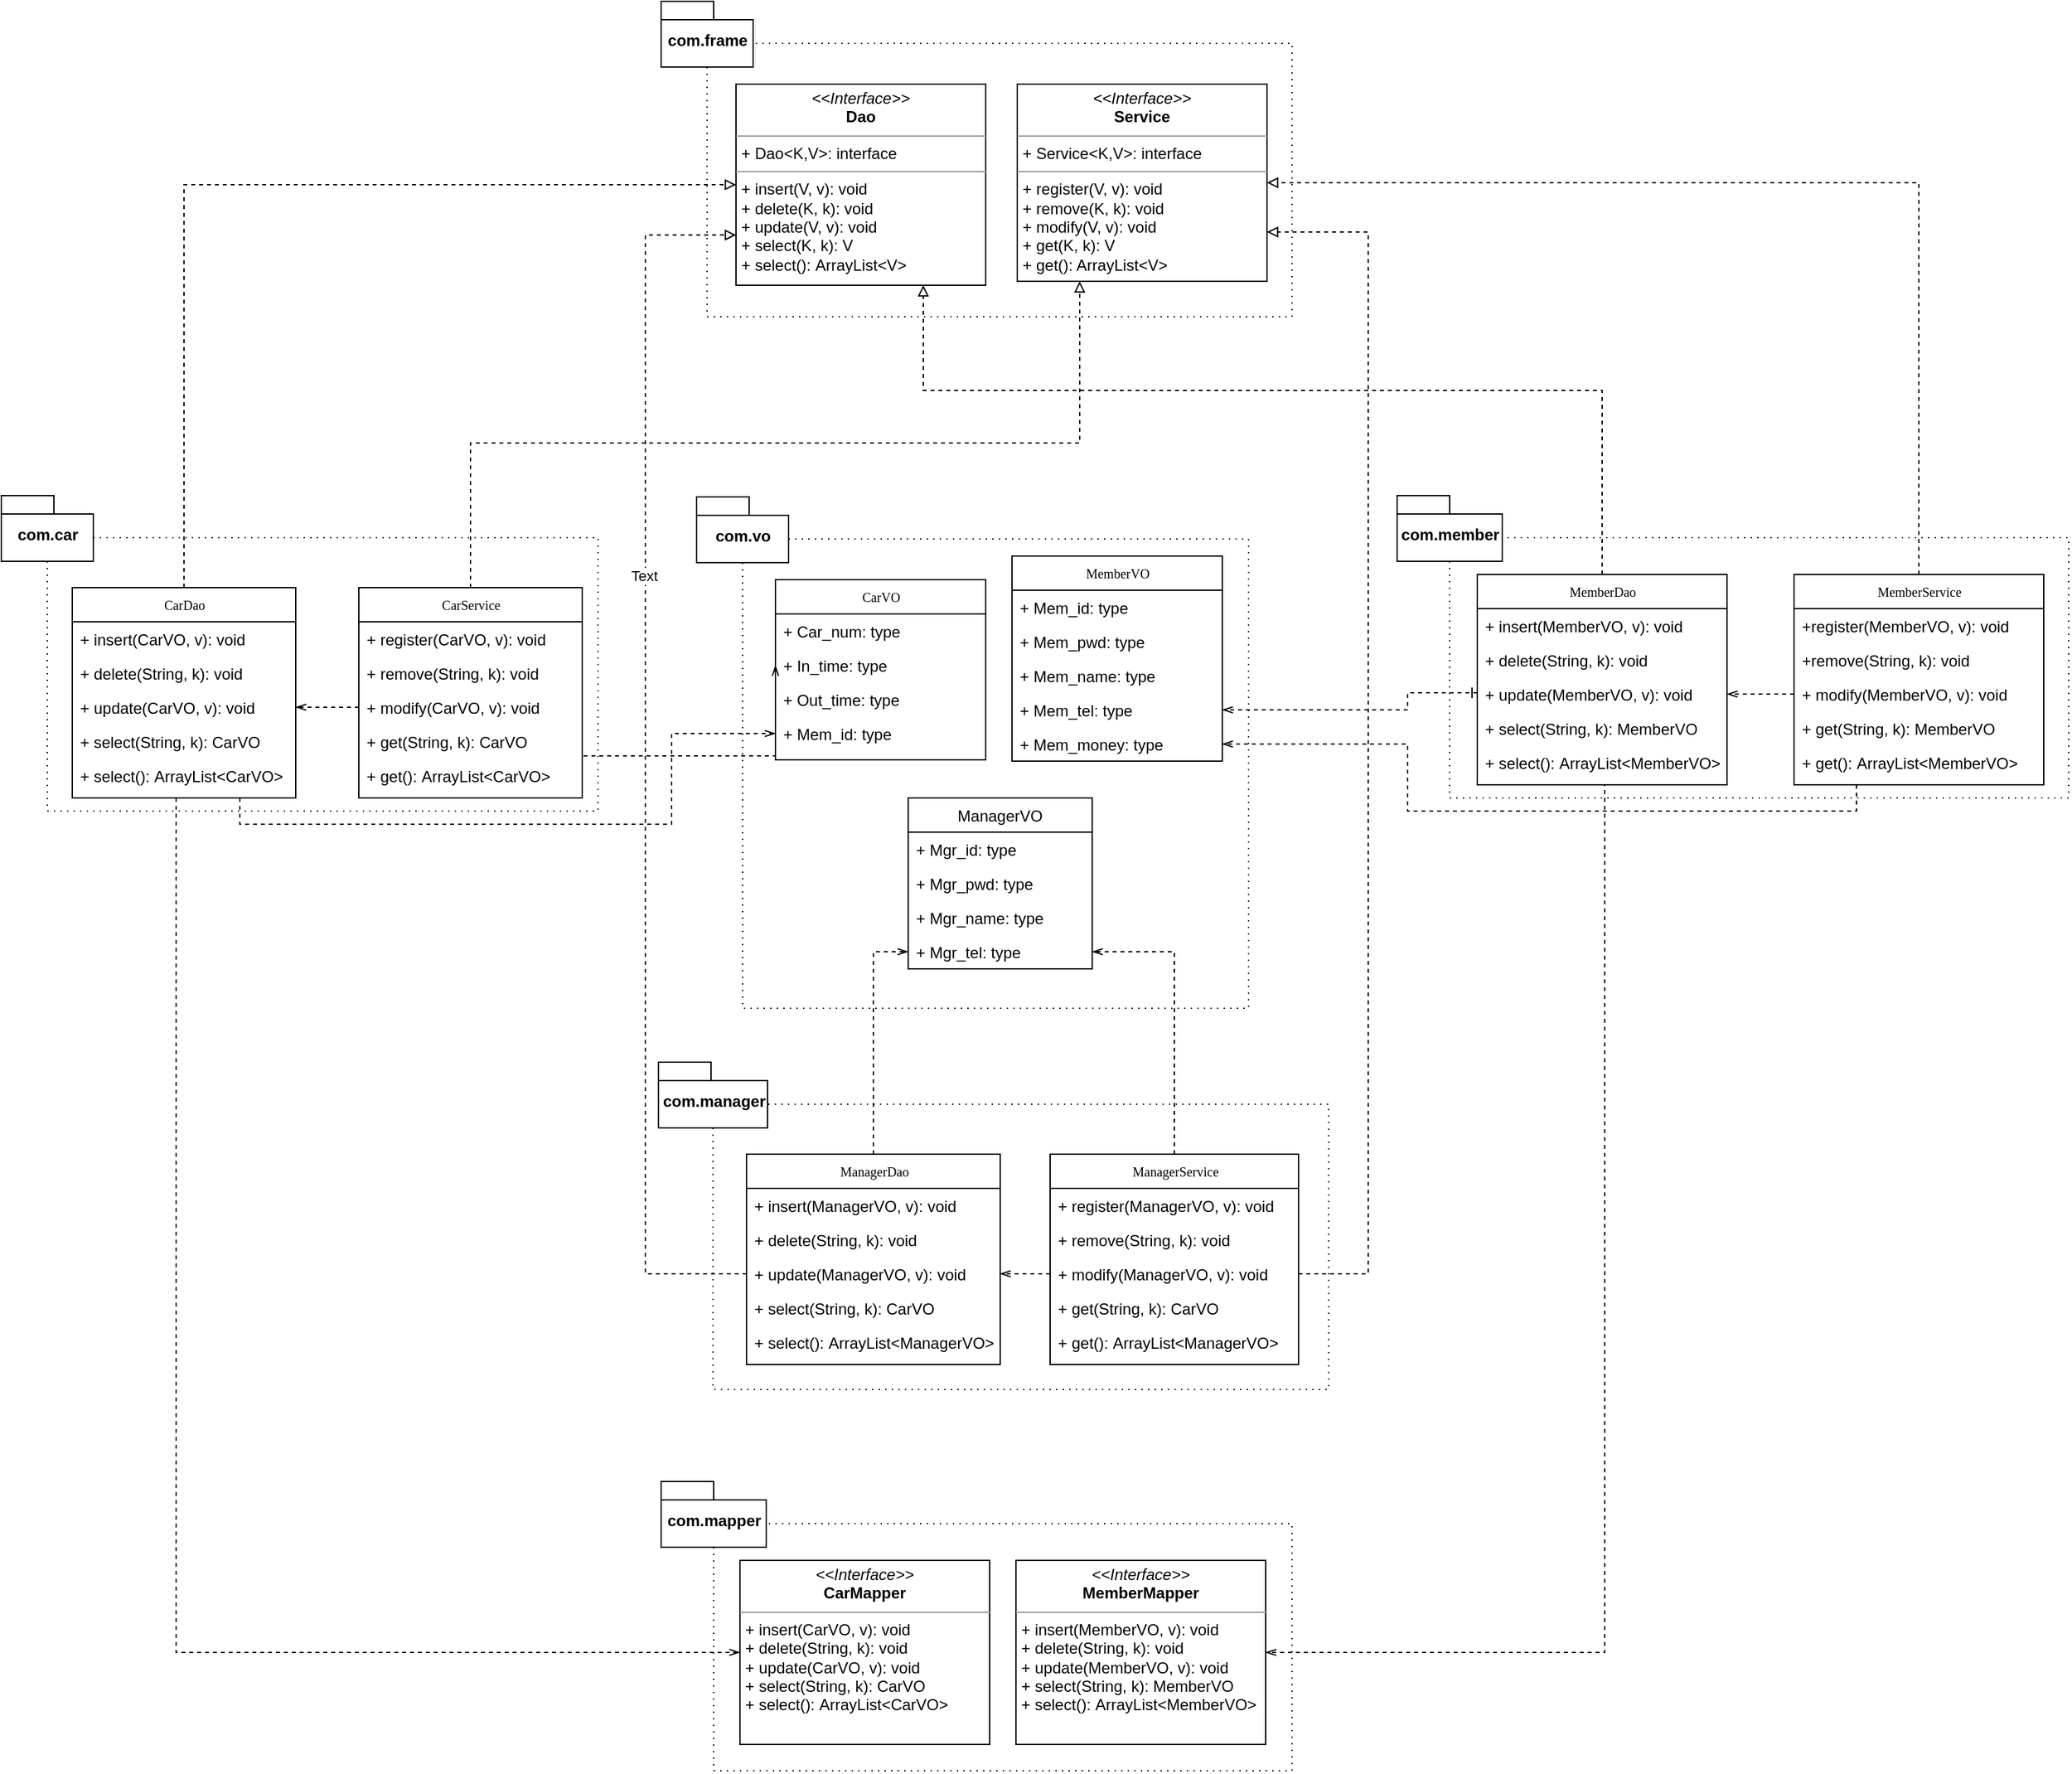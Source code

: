 <mxfile version="15.7.3" type="github" pages="3">
  <diagram name="UML" id="c4acf3e9-155e-7222-9cf6-157b1a14988f">
    <mxGraphModel dx="2340" dy="1354" grid="1" gridSize="10" guides="1" tooltips="1" connect="1" arrows="1" fold="1" page="1" pageScale="1" pageWidth="850" pageHeight="1100" background="none" math="0" shadow="0">
      <root>
        <mxCell id="0" />
        <mxCell id="1" parent="0" />
        <mxCell id="c88SSMdFqxS7zkuwPy9e-8" style="rounded=0;orthogonalLoop=1;jettySize=auto;html=1;exitX=0.5;exitY=0;exitDx=0;exitDy=0;dashed=1;startArrow=none;startFill=0;endArrow=block;endFill=0;edgeStyle=orthogonalEdgeStyle;entryX=0;entryY=0.5;entryDx=0;entryDy=0;" parent="1" source="17acba5748e5396b-20" target="5d2195bd80daf111-18" edge="1">
          <mxGeometry relative="1" as="geometry">
            <mxPoint x="313" y="300" as="targetPoint" />
          </mxGeometry>
        </mxCell>
        <mxCell id="cg3J0_zzSuhIZT6PAa9S-1" style="edgeStyle=orthogonalEdgeStyle;rounded=0;orthogonalLoop=1;jettySize=auto;html=1;dashed=1;startArrow=none;startFill=0;endArrow=openThin;endFill=0;entryX=0;entryY=0.5;entryDx=0;entryDy=0;" parent="1" target="xKzsLAUPRiaMBI0JEoiN-8" edge="1">
          <mxGeometry relative="1" as="geometry">
            <mxPoint x="383" y="880" as="targetPoint" />
            <mxPoint x="223" y="670" as="sourcePoint" />
            <Array as="points">
              <mxPoint x="223" y="1320" />
            </Array>
          </mxGeometry>
        </mxCell>
        <mxCell id="cg3J0_zzSuhIZT6PAa9S-8" style="edgeStyle=orthogonalEdgeStyle;rounded=0;orthogonalLoop=1;jettySize=auto;html=1;exitX=0.75;exitY=1;exitDx=0;exitDy=0;entryX=0;entryY=0.5;entryDx=0;entryDy=0;dashed=1;startArrow=none;startFill=0;endArrow=openThin;endFill=0;" parent="1" source="17acba5748e5396b-20" target="t8KdcwunpLMHz8m_v9fA-8" edge="1">
          <mxGeometry relative="1" as="geometry">
            <Array as="points">
              <mxPoint x="272" y="690" />
              <mxPoint x="600" y="690" />
              <mxPoint x="600" y="621" />
            </Array>
          </mxGeometry>
        </mxCell>
        <mxCell id="17acba5748e5396b-20" value="CarDao" style="swimlane;html=1;fontStyle=0;childLayout=stackLayout;horizontal=1;startSize=26;fillColor=none;horizontalStack=0;resizeParent=1;resizeLast=0;collapsible=1;marginBottom=0;swimlaneFillColor=#ffffff;rounded=0;shadow=0;comic=0;labelBackgroundColor=none;strokeWidth=1;fontFamily=Verdana;fontSize=10;align=center;" parent="1" vertex="1">
          <mxGeometry x="144" y="510" width="170" height="160" as="geometry" />
        </mxCell>
        <mxCell id="17acba5748e5396b-21" value="+ insert(CarVO, v): void" style="text;html=1;strokeColor=none;fillColor=none;align=left;verticalAlign=top;spacingLeft=4;spacingRight=4;whiteSpace=wrap;overflow=hidden;rotatable=0;points=[[0,0.5],[1,0.5]];portConstraint=eastwest;" parent="17acba5748e5396b-20" vertex="1">
          <mxGeometry y="26" width="170" height="26" as="geometry" />
        </mxCell>
        <mxCell id="17acba5748e5396b-24" value="&lt;span&gt;+ delete(String, k):&amp;nbsp;void&lt;/span&gt;" style="text;html=1;strokeColor=none;fillColor=none;align=left;verticalAlign=top;spacingLeft=4;spacingRight=4;whiteSpace=wrap;overflow=hidden;rotatable=0;points=[[0,0.5],[1,0.5]];portConstraint=eastwest;" parent="17acba5748e5396b-20" vertex="1">
          <mxGeometry y="52" width="170" height="26" as="geometry" />
        </mxCell>
        <mxCell id="17acba5748e5396b-26" value="+&amp;nbsp;&lt;span&gt;update(CarVO, v):&amp;nbsp;void&lt;/span&gt;" style="text;html=1;strokeColor=none;fillColor=none;align=left;verticalAlign=top;spacingLeft=4;spacingRight=4;whiteSpace=wrap;overflow=hidden;rotatable=0;points=[[0,0.5],[1,0.5]];portConstraint=eastwest;" parent="17acba5748e5396b-20" vertex="1">
          <mxGeometry y="78" width="170" height="26" as="geometry" />
        </mxCell>
        <mxCell id="t8KdcwunpLMHz8m_v9fA-18" value="+&amp;nbsp;&lt;span&gt;select(String, k): CarVO&lt;br&gt;&lt;br&gt;&lt;/span&gt;" style="text;html=1;strokeColor=none;fillColor=none;align=left;verticalAlign=top;spacingLeft=4;spacingRight=4;whiteSpace=wrap;overflow=hidden;rotatable=0;points=[[0,0.5],[1,0.5]];portConstraint=eastwest;" parent="17acba5748e5396b-20" vertex="1">
          <mxGeometry y="104" width="170" height="26" as="geometry" />
        </mxCell>
        <mxCell id="t8KdcwunpLMHz8m_v9fA-19" value="+&amp;nbsp;&lt;span&gt;select():&amp;nbsp;ArrayList&amp;lt;CarVO&amp;gt;&lt;/span&gt;&lt;span&gt;&lt;br&gt;&lt;br&gt;&lt;/span&gt;" style="text;html=1;strokeColor=none;fillColor=none;align=left;verticalAlign=top;spacingLeft=4;spacingRight=4;whiteSpace=wrap;overflow=hidden;rotatable=0;points=[[0,0.5],[1,0.5]];portConstraint=eastwest;" parent="17acba5748e5396b-20" vertex="1">
          <mxGeometry y="130" width="170" height="26" as="geometry" />
        </mxCell>
        <mxCell id="5d2195bd80daf111-18" value="&lt;p style=&quot;margin: 0px ; margin-top: 4px ; text-align: center&quot;&gt;&lt;i&gt;&amp;lt;&amp;lt;Interface&amp;gt;&amp;gt;&lt;/i&gt;&lt;br&gt;&lt;b&gt;Dao&lt;/b&gt;&lt;/p&gt;&lt;hr size=&quot;1&quot;&gt;&lt;p style=&quot;margin: 0px ; margin-left: 4px&quot;&gt;+ Dao&amp;lt;K,V&amp;gt;: interface&lt;/p&gt;&lt;hr size=&quot;1&quot;&gt;&lt;p style=&quot;margin: 0px ; margin-left: 4px&quot;&gt;+ insert(V, v): void&lt;br&gt;+ delete(K, k):&amp;nbsp;void&lt;/p&gt;&lt;p style=&quot;margin: 0px ; margin-left: 4px&quot;&gt;+&amp;nbsp;update(V, v):&amp;nbsp;void&lt;/p&gt;&lt;p style=&quot;margin: 0px ; margin-left: 4px&quot;&gt;+&amp;nbsp;select(K, k): V&lt;/p&gt;&lt;p style=&quot;margin: 0px ; margin-left: 4px&quot;&gt;+&amp;nbsp;select():&amp;nbsp;ArrayList&amp;lt;V&amp;gt;&lt;/p&gt;" style="verticalAlign=top;align=left;overflow=fill;fontSize=12;fontFamily=Helvetica;html=1;rounded=0;shadow=0;comic=0;labelBackgroundColor=none;strokeWidth=1" parent="1" vertex="1">
          <mxGeometry x="649" y="127" width="190" height="153" as="geometry" />
        </mxCell>
        <mxCell id="xKzsLAUPRiaMBI0JEoiN-7" value="&lt;p style=&quot;margin: 0px ; margin-top: 4px ; text-align: center&quot;&gt;&lt;i&gt;&amp;lt;&amp;lt;Interface&amp;gt;&amp;gt;&lt;/i&gt;&lt;br&gt;&lt;b&gt;Service&lt;/b&gt;&lt;/p&gt;&lt;hr size=&quot;1&quot;&gt;&lt;p style=&quot;margin: 0px ; margin-left: 4px&quot;&gt;+ Service&amp;lt;K,V&amp;gt;: interface&lt;br&gt;&lt;/p&gt;&lt;hr size=&quot;1&quot;&gt;&lt;p style=&quot;margin: 0px ; margin-left: 4px&quot;&gt;+ register(V, v): void&lt;br&gt;+ remove(K, k): void&lt;/p&gt;&lt;p style=&quot;margin: 0px ; margin-left: 4px&quot;&gt;+&amp;nbsp;modify(V, v): void&lt;/p&gt;&lt;p style=&quot;margin: 0px ; margin-left: 4px&quot;&gt;+ get(K, k): V&lt;/p&gt;&lt;p style=&quot;margin: 0px ; margin-left: 4px&quot;&gt;+ get(): ArrayList&amp;lt;V&amp;gt;&lt;/p&gt;" style="verticalAlign=top;align=left;overflow=fill;fontSize=12;fontFamily=Helvetica;html=1;rounded=0;shadow=0;comic=0;labelBackgroundColor=none;strokeWidth=1" parent="1" vertex="1">
          <mxGeometry x="863" y="127" width="190" height="150" as="geometry" />
        </mxCell>
        <mxCell id="xKzsLAUPRiaMBI0JEoiN-8" value="&lt;p style=&quot;margin: 0px ; margin-top: 4px ; text-align: center&quot;&gt;&lt;i&gt;&amp;lt;&amp;lt;Interface&amp;gt;&amp;gt;&lt;/i&gt;&lt;br&gt;&lt;b&gt;CarMapper&lt;/b&gt;&lt;/p&gt;&lt;hr size=&quot;1&quot;&gt;&lt;p style=&quot;margin: 0px ; margin-left: 4px&quot;&gt;&lt;span&gt;+ insert(CarVO, v): void&lt;/span&gt;&lt;/p&gt;&lt;p style=&quot;margin: 0px ; margin-left: 4px&quot;&gt;&lt;span&gt;+ delete(String, k):&amp;nbsp;void&lt;/span&gt;&lt;br&gt;&lt;/p&gt;&lt;p style=&quot;margin: 0px ; margin-left: 4px&quot;&gt;&lt;span&gt;+&amp;nbsp;&lt;/span&gt;&lt;span&gt;update(CarVO, v):&amp;nbsp;void&lt;/span&gt;&lt;span&gt;&lt;br&gt;&lt;/span&gt;&lt;/p&gt;&lt;p style=&quot;margin: 0px ; margin-left: 4px&quot;&gt;&lt;span&gt;+&amp;nbsp;&lt;/span&gt;&lt;span&gt;select(String, k): CarVO&lt;br&gt;&lt;/span&gt;&lt;/p&gt;&lt;p style=&quot;margin: 0px ; margin-left: 4px&quot;&gt;&lt;span&gt;+&amp;nbsp;&lt;/span&gt;&lt;span&gt;select():&amp;nbsp;ArrayList&amp;lt;CarVO&amp;gt;&lt;/span&gt;&lt;span&gt;&lt;br&gt;&lt;/span&gt;&lt;/p&gt;" style="verticalAlign=top;align=left;overflow=fill;fontSize=12;fontFamily=Helvetica;html=1;rounded=0;shadow=0;comic=0;labelBackgroundColor=none;strokeWidth=1" parent="1" vertex="1">
          <mxGeometry x="652" y="1250" width="190" height="140" as="geometry" />
        </mxCell>
        <mxCell id="t8KdcwunpLMHz8m_v9fA-4" value="CarVO" style="swimlane;html=1;fontStyle=0;childLayout=stackLayout;horizontal=1;startSize=26;fillColor=none;horizontalStack=0;resizeParent=1;resizeLast=0;collapsible=1;marginBottom=0;swimlaneFillColor=#ffffff;rounded=0;shadow=0;comic=0;labelBackgroundColor=none;strokeWidth=1;fontFamily=Verdana;fontSize=10;align=center;" parent="1" vertex="1">
          <mxGeometry x="679" y="504" width="160" height="137" as="geometry" />
        </mxCell>
        <mxCell id="t8KdcwunpLMHz8m_v9fA-5" value="+ Car_num: type" style="text;html=1;strokeColor=none;fillColor=none;align=left;verticalAlign=top;spacingLeft=4;spacingRight=4;whiteSpace=wrap;overflow=hidden;rotatable=0;points=[[0,0.5],[1,0.5]];portConstraint=eastwest;" parent="t8KdcwunpLMHz8m_v9fA-4" vertex="1">
          <mxGeometry y="26" width="160" height="26" as="geometry" />
        </mxCell>
        <mxCell id="t8KdcwunpLMHz8m_v9fA-6" value="+ In_time: type" style="text;html=1;strokeColor=none;fillColor=none;align=left;verticalAlign=top;spacingLeft=4;spacingRight=4;whiteSpace=wrap;overflow=hidden;rotatable=0;points=[[0,0.5],[1,0.5]];portConstraint=eastwest;" parent="t8KdcwunpLMHz8m_v9fA-4" vertex="1">
          <mxGeometry y="52" width="160" height="26" as="geometry" />
        </mxCell>
        <mxCell id="t8KdcwunpLMHz8m_v9fA-7" value="+ Out_time: type" style="text;html=1;strokeColor=none;fillColor=none;align=left;verticalAlign=top;spacingLeft=4;spacingRight=4;whiteSpace=wrap;overflow=hidden;rotatable=0;points=[[0,0.5],[1,0.5]];portConstraint=eastwest;" parent="t8KdcwunpLMHz8m_v9fA-4" vertex="1">
          <mxGeometry y="78" width="160" height="26" as="geometry" />
        </mxCell>
        <mxCell id="t8KdcwunpLMHz8m_v9fA-8" value="+ Mem_id: type" style="text;html=1;strokeColor=none;fillColor=none;align=left;verticalAlign=top;spacingLeft=4;spacingRight=4;whiteSpace=wrap;overflow=hidden;rotatable=0;points=[[0,0.5],[1,0.5]];portConstraint=eastwest;" parent="t8KdcwunpLMHz8m_v9fA-4" vertex="1">
          <mxGeometry y="104" width="160" height="26" as="geometry" />
        </mxCell>
        <mxCell id="t8KdcwunpLMHz8m_v9fA-9" value="MemberVO" style="swimlane;html=1;fontStyle=0;childLayout=stackLayout;horizontal=1;startSize=26;fillColor=none;horizontalStack=0;resizeParent=1;resizeLast=0;collapsible=1;marginBottom=0;swimlaneFillColor=#ffffff;rounded=0;shadow=0;comic=0;labelBackgroundColor=none;strokeWidth=1;fontFamily=Verdana;fontSize=10;align=center;" parent="1" vertex="1">
          <mxGeometry x="859" y="486" width="160" height="156" as="geometry" />
        </mxCell>
        <mxCell id="t8KdcwunpLMHz8m_v9fA-10" value="+ Mem_id: type" style="text;html=1;strokeColor=none;fillColor=none;align=left;verticalAlign=top;spacingLeft=4;spacingRight=4;whiteSpace=wrap;overflow=hidden;rotatable=0;points=[[0,0.5],[1,0.5]];portConstraint=eastwest;" parent="t8KdcwunpLMHz8m_v9fA-9" vertex="1">
          <mxGeometry y="26" width="160" height="26" as="geometry" />
        </mxCell>
        <mxCell id="t8KdcwunpLMHz8m_v9fA-11" value="+ Mem_pwd: type" style="text;html=1;strokeColor=none;fillColor=none;align=left;verticalAlign=top;spacingLeft=4;spacingRight=4;whiteSpace=wrap;overflow=hidden;rotatable=0;points=[[0,0.5],[1,0.5]];portConstraint=eastwest;" parent="t8KdcwunpLMHz8m_v9fA-9" vertex="1">
          <mxGeometry y="52" width="160" height="26" as="geometry" />
        </mxCell>
        <mxCell id="t8KdcwunpLMHz8m_v9fA-12" value="+ Mem_name: type" style="text;html=1;strokeColor=none;fillColor=none;align=left;verticalAlign=top;spacingLeft=4;spacingRight=4;whiteSpace=wrap;overflow=hidden;rotatable=0;points=[[0,0.5],[1,0.5]];portConstraint=eastwest;" parent="t8KdcwunpLMHz8m_v9fA-9" vertex="1">
          <mxGeometry y="78" width="160" height="26" as="geometry" />
        </mxCell>
        <mxCell id="qopm1GABGxC7yE1gdihB-2" value="+ Mem_tel: type" style="text;html=1;strokeColor=none;fillColor=none;align=left;verticalAlign=top;spacingLeft=4;spacingRight=4;whiteSpace=wrap;overflow=hidden;rotatable=0;points=[[0,0.5],[1,0.5]];portConstraint=eastwest;" vertex="1" parent="t8KdcwunpLMHz8m_v9fA-9">
          <mxGeometry y="104" width="160" height="26" as="geometry" />
        </mxCell>
        <mxCell id="t8KdcwunpLMHz8m_v9fA-13" value="+ Mem_money: type" style="text;html=1;strokeColor=none;fillColor=none;align=left;verticalAlign=top;spacingLeft=4;spacingRight=4;whiteSpace=wrap;overflow=hidden;rotatable=0;points=[[0,0.5],[1,0.5]];portConstraint=eastwest;" parent="t8KdcwunpLMHz8m_v9fA-9" vertex="1">
          <mxGeometry y="130" width="160" height="26" as="geometry" />
        </mxCell>
        <mxCell id="c88SSMdFqxS7zkuwPy9e-11" style="edgeStyle=orthogonalEdgeStyle;rounded=0;orthogonalLoop=1;jettySize=auto;html=1;exitX=0.5;exitY=0;exitDx=0;exitDy=0;entryX=0.75;entryY=1;entryDx=0;entryDy=0;dashed=1;startArrow=none;startFill=0;endArrow=block;endFill=0;" parent="1" source="t8KdcwunpLMHz8m_v9fA-20" target="5d2195bd80daf111-18" edge="1">
          <mxGeometry relative="1" as="geometry">
            <Array as="points">
              <mxPoint x="1308" y="360" />
              <mxPoint x="792" y="360" />
            </Array>
          </mxGeometry>
        </mxCell>
        <mxCell id="cg3J0_zzSuhIZT6PAa9S-2" style="edgeStyle=orthogonalEdgeStyle;rounded=0;orthogonalLoop=1;jettySize=auto;html=1;exitX=0.5;exitY=1;exitDx=0;exitDy=0;entryX=1;entryY=0.5;entryDx=0;entryDy=0;dashed=1;startArrow=none;startFill=0;endArrow=openThin;endFill=0;" parent="1" source="t8KdcwunpLMHz8m_v9fA-20" target="t8KdcwunpLMHz8m_v9fA-38" edge="1">
          <mxGeometry relative="1" as="geometry">
            <Array as="points">
              <mxPoint x="1310" y="660" />
              <mxPoint x="1310" y="1320" />
            </Array>
          </mxGeometry>
        </mxCell>
        <mxCell id="t8KdcwunpLMHz8m_v9fA-20" value="MemberDao" style="swimlane;html=1;fontStyle=0;childLayout=stackLayout;horizontal=1;startSize=26;fillColor=none;horizontalStack=0;resizeParent=1;resizeLast=0;collapsible=1;marginBottom=0;swimlaneFillColor=#ffffff;rounded=0;shadow=0;comic=0;labelBackgroundColor=none;strokeWidth=1;fontFamily=Verdana;fontSize=10;align=center;" parent="1" vertex="1">
          <mxGeometry x="1213" y="500" width="190" height="160" as="geometry" />
        </mxCell>
        <mxCell id="t8KdcwunpLMHz8m_v9fA-21" value="+ insert(MemberVO, v): void" style="text;html=1;strokeColor=none;fillColor=none;align=left;verticalAlign=top;spacingLeft=4;spacingRight=4;whiteSpace=wrap;overflow=hidden;rotatable=0;points=[[0,0.5],[1,0.5]];portConstraint=eastwest;" parent="t8KdcwunpLMHz8m_v9fA-20" vertex="1">
          <mxGeometry y="26" width="190" height="26" as="geometry" />
        </mxCell>
        <mxCell id="t8KdcwunpLMHz8m_v9fA-22" value="&lt;span&gt;+ delete(String, k):&amp;nbsp;void&lt;/span&gt;" style="text;html=1;strokeColor=none;fillColor=none;align=left;verticalAlign=top;spacingLeft=4;spacingRight=4;whiteSpace=wrap;overflow=hidden;rotatable=0;points=[[0,0.5],[1,0.5]];portConstraint=eastwest;" parent="t8KdcwunpLMHz8m_v9fA-20" vertex="1">
          <mxGeometry y="52" width="190" height="26" as="geometry" />
        </mxCell>
        <mxCell id="t8KdcwunpLMHz8m_v9fA-23" value="+&amp;nbsp;&lt;span&gt;update(MemberVO, v):&amp;nbsp;void&lt;/span&gt;" style="text;html=1;strokeColor=none;fillColor=none;align=left;verticalAlign=top;spacingLeft=4;spacingRight=4;whiteSpace=wrap;overflow=hidden;rotatable=0;points=[[0,0.5],[1,0.5]];portConstraint=eastwest;" parent="t8KdcwunpLMHz8m_v9fA-20" vertex="1">
          <mxGeometry y="78" width="190" height="26" as="geometry" />
        </mxCell>
        <mxCell id="t8KdcwunpLMHz8m_v9fA-24" value="+&amp;nbsp;&lt;span&gt;select(String, k): MemberVO&lt;br&gt;&lt;br&gt;&lt;/span&gt;" style="text;html=1;strokeColor=none;fillColor=none;align=left;verticalAlign=top;spacingLeft=4;spacingRight=4;whiteSpace=wrap;overflow=hidden;rotatable=0;points=[[0,0.5],[1,0.5]];portConstraint=eastwest;" parent="t8KdcwunpLMHz8m_v9fA-20" vertex="1">
          <mxGeometry y="104" width="190" height="26" as="geometry" />
        </mxCell>
        <mxCell id="t8KdcwunpLMHz8m_v9fA-25" value="+&amp;nbsp;&lt;span&gt;select():&amp;nbsp;ArrayList&amp;lt;MemberVO&amp;gt;&lt;/span&gt;&lt;span&gt;&lt;br&gt;&lt;br&gt;&lt;/span&gt;" style="text;html=1;strokeColor=none;fillColor=none;align=left;verticalAlign=top;spacingLeft=4;spacingRight=4;whiteSpace=wrap;overflow=hidden;rotatable=0;points=[[0,0.5],[1,0.5]];portConstraint=eastwest;" parent="t8KdcwunpLMHz8m_v9fA-20" vertex="1">
          <mxGeometry y="130" width="190" height="26" as="geometry" />
        </mxCell>
        <mxCell id="c88SSMdFqxS7zkuwPy9e-10" style="edgeStyle=orthogonalEdgeStyle;rounded=0;orthogonalLoop=1;jettySize=auto;html=1;exitX=0.5;exitY=0;exitDx=0;exitDy=0;entryX=0.25;entryY=1;entryDx=0;entryDy=0;dashed=1;startArrow=none;startFill=0;endArrow=block;endFill=0;" parent="1" source="t8KdcwunpLMHz8m_v9fA-26" target="xKzsLAUPRiaMBI0JEoiN-7" edge="1">
          <mxGeometry relative="1" as="geometry">
            <Array as="points">
              <mxPoint x="447" y="400" />
              <mxPoint x="910" y="400" />
            </Array>
          </mxGeometry>
        </mxCell>
        <mxCell id="t8KdcwunpLMHz8m_v9fA-26" value="CarService" style="swimlane;html=1;fontStyle=0;childLayout=stackLayout;horizontal=1;startSize=26;fillColor=none;horizontalStack=0;resizeParent=1;resizeLast=0;collapsible=1;marginBottom=0;swimlaneFillColor=#ffffff;rounded=0;shadow=0;comic=0;labelBackgroundColor=none;strokeWidth=1;fontFamily=Verdana;fontSize=10;align=center;" parent="1" vertex="1">
          <mxGeometry x="362" y="510" width="170" height="160" as="geometry" />
        </mxCell>
        <mxCell id="t8KdcwunpLMHz8m_v9fA-27" value="+ register(CarVO, v): void" style="text;html=1;strokeColor=none;fillColor=none;align=left;verticalAlign=top;spacingLeft=4;spacingRight=4;whiteSpace=wrap;overflow=hidden;rotatable=0;points=[[0,0.5],[1,0.5]];portConstraint=eastwest;" parent="t8KdcwunpLMHz8m_v9fA-26" vertex="1">
          <mxGeometry y="26" width="170" height="26" as="geometry" />
        </mxCell>
        <mxCell id="t8KdcwunpLMHz8m_v9fA-28" value="&lt;span&gt;+ remove(String, k):&amp;nbsp;void&lt;/span&gt;" style="text;html=1;strokeColor=none;fillColor=none;align=left;verticalAlign=top;spacingLeft=4;spacingRight=4;whiteSpace=wrap;overflow=hidden;rotatable=0;points=[[0,0.5],[1,0.5]];portConstraint=eastwest;" parent="t8KdcwunpLMHz8m_v9fA-26" vertex="1">
          <mxGeometry y="52" width="170" height="26" as="geometry" />
        </mxCell>
        <mxCell id="t8KdcwunpLMHz8m_v9fA-29" value="+&amp;nbsp;modify&lt;span&gt;(CarVO, v):&amp;nbsp;void&lt;/span&gt;" style="text;html=1;strokeColor=none;fillColor=none;align=left;verticalAlign=top;spacingLeft=4;spacingRight=4;whiteSpace=wrap;overflow=hidden;rotatable=0;points=[[0,0.5],[1,0.5]];portConstraint=eastwest;" parent="t8KdcwunpLMHz8m_v9fA-26" vertex="1">
          <mxGeometry y="78" width="170" height="26" as="geometry" />
        </mxCell>
        <mxCell id="t8KdcwunpLMHz8m_v9fA-30" value="+&amp;nbsp;get&lt;span&gt;(String, k): CarVO&lt;br&gt;&lt;br&gt;&lt;/span&gt;" style="text;html=1;strokeColor=none;fillColor=none;align=left;verticalAlign=top;spacingLeft=4;spacingRight=4;whiteSpace=wrap;overflow=hidden;rotatable=0;points=[[0,0.5],[1,0.5]];portConstraint=eastwest;" parent="t8KdcwunpLMHz8m_v9fA-26" vertex="1">
          <mxGeometry y="104" width="170" height="26" as="geometry" />
        </mxCell>
        <mxCell id="t8KdcwunpLMHz8m_v9fA-31" value="+&amp;nbsp;get&lt;span&gt;():&amp;nbsp;ArrayList&amp;lt;CarVO&amp;gt;&lt;/span&gt;&lt;span&gt;&lt;br&gt;&lt;br&gt;&lt;/span&gt;" style="text;html=1;strokeColor=none;fillColor=none;align=left;verticalAlign=top;spacingLeft=4;spacingRight=4;whiteSpace=wrap;overflow=hidden;rotatable=0;points=[[0,0.5],[1,0.5]];portConstraint=eastwest;" parent="t8KdcwunpLMHz8m_v9fA-26" vertex="1">
          <mxGeometry y="130" width="170" height="26" as="geometry" />
        </mxCell>
        <mxCell id="c88SSMdFqxS7zkuwPy9e-9" style="edgeStyle=orthogonalEdgeStyle;rounded=0;orthogonalLoop=1;jettySize=auto;html=1;exitX=0.5;exitY=0;exitDx=0;exitDy=0;entryX=1;entryY=0.5;entryDx=0;entryDy=0;dashed=1;startArrow=none;startFill=0;endArrow=block;endFill=0;" parent="1" source="t8KdcwunpLMHz8m_v9fA-32" target="xKzsLAUPRiaMBI0JEoiN-7" edge="1">
          <mxGeometry relative="1" as="geometry" />
        </mxCell>
        <mxCell id="cg3J0_zzSuhIZT6PAa9S-11" style="edgeStyle=orthogonalEdgeStyle;rounded=0;orthogonalLoop=1;jettySize=auto;html=1;exitX=0.25;exitY=1;exitDx=0;exitDy=0;entryX=1;entryY=0.5;entryDx=0;entryDy=0;dashed=1;startArrow=none;startFill=0;endArrow=openThin;endFill=0;" parent="1" source="t8KdcwunpLMHz8m_v9fA-32" target="t8KdcwunpLMHz8m_v9fA-13" edge="1">
          <mxGeometry relative="1" as="geometry">
            <Array as="points">
              <mxPoint x="1501" y="680" />
              <mxPoint x="1160" y="680" />
              <mxPoint x="1160" y="629" />
            </Array>
          </mxGeometry>
        </mxCell>
        <mxCell id="t8KdcwunpLMHz8m_v9fA-32" value="MemberService" style="swimlane;html=1;fontStyle=0;childLayout=stackLayout;horizontal=1;startSize=26;fillColor=none;horizontalStack=0;resizeParent=1;resizeLast=0;collapsible=1;marginBottom=0;swimlaneFillColor=#ffffff;rounded=0;shadow=0;comic=0;labelBackgroundColor=none;strokeWidth=1;fontFamily=Verdana;fontSize=10;align=center;" parent="1" vertex="1">
          <mxGeometry x="1454" y="500" width="190" height="160" as="geometry" />
        </mxCell>
        <mxCell id="t8KdcwunpLMHz8m_v9fA-33" value="+register(MemberVO, v): void" style="text;html=1;strokeColor=none;fillColor=none;align=left;verticalAlign=top;spacingLeft=4;spacingRight=4;whiteSpace=wrap;overflow=hidden;rotatable=0;points=[[0,0.5],[1,0.5]];portConstraint=eastwest;" parent="t8KdcwunpLMHz8m_v9fA-32" vertex="1">
          <mxGeometry y="26" width="190" height="26" as="geometry" />
        </mxCell>
        <mxCell id="t8KdcwunpLMHz8m_v9fA-34" value="&lt;span&gt;+&lt;/span&gt;remove&lt;span&gt;(String, k):&amp;nbsp;void&lt;/span&gt;" style="text;html=1;strokeColor=none;fillColor=none;align=left;verticalAlign=top;spacingLeft=4;spacingRight=4;whiteSpace=wrap;overflow=hidden;rotatable=0;points=[[0,0.5],[1,0.5]];portConstraint=eastwest;" parent="t8KdcwunpLMHz8m_v9fA-32" vertex="1">
          <mxGeometry y="52" width="190" height="26" as="geometry" />
        </mxCell>
        <mxCell id="t8KdcwunpLMHz8m_v9fA-35" value="+ modify&lt;span&gt;(MemberVO, v):&amp;nbsp;void&lt;/span&gt;" style="text;html=1;strokeColor=none;fillColor=none;align=left;verticalAlign=top;spacingLeft=4;spacingRight=4;whiteSpace=wrap;overflow=hidden;rotatable=0;points=[[0,0.5],[1,0.5]];portConstraint=eastwest;" parent="t8KdcwunpLMHz8m_v9fA-32" vertex="1">
          <mxGeometry y="78" width="190" height="26" as="geometry" />
        </mxCell>
        <mxCell id="t8KdcwunpLMHz8m_v9fA-36" value="+&amp;nbsp;get&lt;span&gt;(String, k): MemberVO&lt;br&gt;&lt;br&gt;&lt;/span&gt;" style="text;html=1;strokeColor=none;fillColor=none;align=left;verticalAlign=top;spacingLeft=4;spacingRight=4;whiteSpace=wrap;overflow=hidden;rotatable=0;points=[[0,0.5],[1,0.5]];portConstraint=eastwest;" parent="t8KdcwunpLMHz8m_v9fA-32" vertex="1">
          <mxGeometry y="104" width="190" height="26" as="geometry" />
        </mxCell>
        <mxCell id="t8KdcwunpLMHz8m_v9fA-37" value="+&amp;nbsp;get&lt;span&gt;():&amp;nbsp;ArrayList&amp;lt;MemberVO&amp;gt;&lt;/span&gt;&lt;span&gt;&lt;br&gt;&lt;br&gt;&lt;/span&gt;" style="text;html=1;strokeColor=none;fillColor=none;align=left;verticalAlign=top;spacingLeft=4;spacingRight=4;whiteSpace=wrap;overflow=hidden;rotatable=0;points=[[0,0.5],[1,0.5]];portConstraint=eastwest;" parent="t8KdcwunpLMHz8m_v9fA-32" vertex="1">
          <mxGeometry y="130" width="190" height="26" as="geometry" />
        </mxCell>
        <mxCell id="t8KdcwunpLMHz8m_v9fA-38" value="&lt;p style=&quot;margin: 0px ; margin-top: 4px ; text-align: center&quot;&gt;&lt;i&gt;&amp;lt;&amp;lt;Interface&amp;gt;&amp;gt;&lt;/i&gt;&lt;br&gt;&lt;b&gt;MemberMapper&lt;/b&gt;&lt;/p&gt;&lt;hr size=&quot;1&quot;&gt;&lt;p style=&quot;margin: 0px ; margin-left: 4px&quot;&gt;&lt;span&gt;+ insert(MemberVO, v): void&lt;/span&gt;&lt;br&gt;&lt;/p&gt;&lt;p style=&quot;margin: 0px ; margin-left: 4px&quot;&gt;&lt;span&gt;+ delete(String, k):&amp;nbsp;void&lt;/span&gt;&lt;br&gt;&lt;/p&gt;&lt;p style=&quot;margin: 0px ; margin-left: 4px&quot;&gt;&lt;span&gt;+&amp;nbsp;&lt;/span&gt;&lt;span&gt;update(MemberVO, v):&amp;nbsp;void&lt;/span&gt;&lt;span&gt;&lt;br&gt;&lt;/span&gt;&lt;/p&gt;&lt;p style=&quot;margin: 0px ; margin-left: 4px&quot;&gt;&lt;span&gt;+&amp;nbsp;&lt;/span&gt;&lt;span&gt;select(String, k): MemberVO&lt;br&gt;&lt;/span&gt;&lt;/p&gt;&lt;p style=&quot;margin: 0px ; margin-left: 4px&quot;&gt;&lt;span&gt;+&amp;nbsp;&lt;/span&gt;&lt;span&gt;select():&amp;nbsp;ArrayList&amp;lt;MemberVO&amp;gt;&lt;/span&gt;&lt;span&gt;&lt;br&gt;&lt;/span&gt;&lt;/p&gt;" style="verticalAlign=top;align=left;overflow=fill;fontSize=12;fontFamily=Helvetica;html=1;rounded=0;shadow=0;comic=0;labelBackgroundColor=none;strokeWidth=1" parent="1" vertex="1">
          <mxGeometry x="862" y="1250" width="190" height="140" as="geometry" />
        </mxCell>
        <mxCell id="t8KdcwunpLMHz8m_v9fA-50" style="edgeStyle=orthogonalEdgeStyle;rounded=0;orthogonalLoop=1;jettySize=auto;html=1;exitX=0.5;exitY=1;exitDx=0;exitDy=0;exitPerimeter=0;startArrow=none;startFill=0;endArrow=none;endFill=0;dashed=1;entryX=0;entryY=0;entryDx=70;entryDy=32;entryPerimeter=0;dashPattern=1 4;" parent="1" source="t8KdcwunpLMHz8m_v9fA-39" target="t8KdcwunpLMHz8m_v9fA-39" edge="1">
          <mxGeometry relative="1" as="geometry">
            <mxPoint x="1039" y="481" as="targetPoint" />
            <Array as="points">
              <mxPoint x="654" y="830" />
              <mxPoint x="1039" y="830" />
              <mxPoint x="1039" y="473" />
            </Array>
          </mxGeometry>
        </mxCell>
        <mxCell id="t8KdcwunpLMHz8m_v9fA-39" value="com.vo" style="shape=folder;fontStyle=1;spacingTop=10;tabWidth=40;tabHeight=14;tabPosition=left;html=1;" parent="1" vertex="1">
          <mxGeometry x="619" y="441" width="70" height="50" as="geometry" />
        </mxCell>
        <mxCell id="Gd1RGO2BBnkTL2WyVlbR-2" value="com.frame" style="shape=folder;fontStyle=1;spacingTop=10;tabWidth=40;tabHeight=14;tabPosition=left;html=1;" parent="1" vertex="1">
          <mxGeometry x="592" y="64" width="70" height="50" as="geometry" />
        </mxCell>
        <mxCell id="Gd1RGO2BBnkTL2WyVlbR-3" style="edgeStyle=orthogonalEdgeStyle;rounded=0;orthogonalLoop=1;jettySize=auto;html=1;exitX=0.5;exitY=1;exitDx=0;exitDy=0;exitPerimeter=0;startArrow=none;startFill=0;endArrow=none;endFill=0;dashed=1;entryX=0;entryY=0;entryDx=70;entryDy=32;entryPerimeter=0;dashPattern=1 4;" parent="1" source="Gd1RGO2BBnkTL2WyVlbR-2" target="Gd1RGO2BBnkTL2WyVlbR-2" edge="1">
          <mxGeometry relative="1" as="geometry">
            <mxPoint x="672" y="-134.0" as="targetPoint" />
            <mxPoint x="637" y="-116" as="sourcePoint" />
            <Array as="points">
              <mxPoint x="627" y="304" />
              <mxPoint x="1072" y="304" />
              <mxPoint x="1072" y="96" />
            </Array>
          </mxGeometry>
        </mxCell>
        <mxCell id="Gd1RGO2BBnkTL2WyVlbR-4" value="com.car" style="shape=folder;fontStyle=1;spacingTop=10;tabWidth=40;tabHeight=14;tabPosition=left;html=1;" parent="1" vertex="1">
          <mxGeometry x="90" y="440" width="70" height="50" as="geometry" />
        </mxCell>
        <mxCell id="Gd1RGO2BBnkTL2WyVlbR-5" style="edgeStyle=orthogonalEdgeStyle;rounded=0;orthogonalLoop=1;jettySize=auto;html=1;exitX=0.5;exitY=1;exitDx=0;exitDy=0;exitPerimeter=0;startArrow=none;startFill=0;endArrow=none;endFill=0;dashed=1;entryX=0;entryY=0;entryDx=70;entryDy=32;entryPerimeter=0;dashPattern=1 4;" parent="1" source="Gd1RGO2BBnkTL2WyVlbR-4" target="Gd1RGO2BBnkTL2WyVlbR-4" edge="1">
          <mxGeometry relative="1" as="geometry">
            <mxPoint x="204" y="242.0" as="targetPoint" />
            <mxPoint x="169" y="260" as="sourcePoint" />
            <Array as="points">
              <mxPoint x="125" y="680" />
              <mxPoint x="544" y="680" />
              <mxPoint x="544" y="472" />
            </Array>
          </mxGeometry>
        </mxCell>
        <mxCell id="c88SSMdFqxS7zkuwPy9e-1" value="com.member" style="shape=folder;fontStyle=1;spacingTop=10;tabWidth=40;tabHeight=14;tabPosition=left;html=1;" parent="1" vertex="1">
          <mxGeometry x="1152" y="440" width="80" height="50" as="geometry" />
        </mxCell>
        <mxCell id="c88SSMdFqxS7zkuwPy9e-2" style="edgeStyle=orthogonalEdgeStyle;rounded=0;orthogonalLoop=1;jettySize=auto;html=1;exitX=0.5;exitY=1;exitDx=0;exitDy=0;exitPerimeter=0;startArrow=none;startFill=0;endArrow=none;endFill=0;dashed=1;entryX=0;entryY=0;entryDx=80;entryDy=32;entryPerimeter=0;dashPattern=1 4;" parent="1" source="c88SSMdFqxS7zkuwPy9e-1" target="c88SSMdFqxS7zkuwPy9e-1" edge="1">
          <mxGeometry relative="1" as="geometry">
            <mxPoint x="1242" y="472" as="targetPoint" />
            <mxPoint x="1197" y="260" as="sourcePoint" />
            <Array as="points">
              <mxPoint x="1192" y="670" />
              <mxPoint x="1663" y="670" />
              <mxPoint x="1663" y="472" />
            </Array>
          </mxGeometry>
        </mxCell>
        <mxCell id="c88SSMdFqxS7zkuwPy9e-6" value="com.mapper" style="shape=folder;fontStyle=1;spacingTop=10;tabWidth=40;tabHeight=14;tabPosition=left;html=1;" parent="1" vertex="1">
          <mxGeometry x="592" y="1190" width="80" height="50" as="geometry" />
        </mxCell>
        <mxCell id="c88SSMdFqxS7zkuwPy9e-7" style="edgeStyle=orthogonalEdgeStyle;rounded=0;orthogonalLoop=1;jettySize=auto;html=1;exitX=0.5;exitY=1;exitDx=0;exitDy=0;exitPerimeter=0;startArrow=none;startFill=0;endArrow=none;endFill=0;dashed=1;dashPattern=1 4;" parent="1" source="c88SSMdFqxS7zkuwPy9e-6" edge="1">
          <mxGeometry relative="1" as="geometry">
            <mxPoint x="672" y="1222" as="targetPoint" />
            <mxPoint x="647" y="1010" as="sourcePoint" />
            <Array as="points">
              <mxPoint x="632" y="1410" />
              <mxPoint x="1072" y="1410" />
              <mxPoint x="1072" y="1222" />
            </Array>
          </mxGeometry>
        </mxCell>
        <mxCell id="cg3J0_zzSuhIZT6PAa9S-6" style="edgeStyle=orthogonalEdgeStyle;rounded=0;orthogonalLoop=1;jettySize=auto;html=1;exitX=0;exitY=0.5;exitDx=0;exitDy=0;entryX=1;entryY=0.5;entryDx=0;entryDy=0;dashed=1;startArrow=none;startFill=0;endArrow=openThin;endFill=0;" parent="1" source="t8KdcwunpLMHz8m_v9fA-29" target="17acba5748e5396b-26" edge="1">
          <mxGeometry relative="1" as="geometry" />
        </mxCell>
        <mxCell id="cg3J0_zzSuhIZT6PAa9S-7" style="edgeStyle=orthogonalEdgeStyle;rounded=0;orthogonalLoop=1;jettySize=auto;html=1;exitX=0;exitY=0.5;exitDx=0;exitDy=0;entryX=1;entryY=0.5;entryDx=0;entryDy=0;dashed=1;startArrow=none;startFill=0;endArrow=openThin;endFill=0;" parent="1" source="t8KdcwunpLMHz8m_v9fA-35" target="t8KdcwunpLMHz8m_v9fA-23" edge="1">
          <mxGeometry relative="1" as="geometry" />
        </mxCell>
        <mxCell id="cg3J0_zzSuhIZT6PAa9S-9" style="edgeStyle=orthogonalEdgeStyle;rounded=0;orthogonalLoop=1;jettySize=auto;html=1;exitX=1;exitY=0.5;exitDx=0;exitDy=0;entryX=0;entryY=0.5;entryDx=0;entryDy=0;dashed=1;startArrow=none;startFill=0;endArrow=openThin;endFill=0;" parent="1" source="t8KdcwunpLMHz8m_v9fA-30" target="t8KdcwunpLMHz8m_v9fA-6" edge="1">
          <mxGeometry relative="1" as="geometry">
            <Array as="points">
              <mxPoint x="532" y="638" />
            </Array>
          </mxGeometry>
        </mxCell>
        <mxCell id="LZCbR1FI0CwIzSMortp8-1" value="ManagerVO" style="swimlane;fontStyle=0;childLayout=stackLayout;horizontal=1;startSize=26;fillColor=none;horizontalStack=0;resizeParent=1;resizeParentMax=0;resizeLast=0;collapsible=1;marginBottom=0;" vertex="1" parent="1">
          <mxGeometry x="780" y="670" width="140" height="130" as="geometry" />
        </mxCell>
        <mxCell id="LZCbR1FI0CwIzSMortp8-2" value="+ Mgr_id: type" style="text;strokeColor=none;fillColor=none;align=left;verticalAlign=top;spacingLeft=4;spacingRight=4;overflow=hidden;rotatable=0;points=[[0,0.5],[1,0.5]];portConstraint=eastwest;" vertex="1" parent="LZCbR1FI0CwIzSMortp8-1">
          <mxGeometry y="26" width="140" height="26" as="geometry" />
        </mxCell>
        <mxCell id="LZCbR1FI0CwIzSMortp8-3" value="+ Mgr_pwd: type" style="text;strokeColor=none;fillColor=none;align=left;verticalAlign=top;spacingLeft=4;spacingRight=4;overflow=hidden;rotatable=0;points=[[0,0.5],[1,0.5]];portConstraint=eastwest;" vertex="1" parent="LZCbR1FI0CwIzSMortp8-1">
          <mxGeometry y="52" width="140" height="26" as="geometry" />
        </mxCell>
        <mxCell id="LZCbR1FI0CwIzSMortp8-4" value="+ Mgr_name: type" style="text;strokeColor=none;fillColor=none;align=left;verticalAlign=top;spacingLeft=4;spacingRight=4;overflow=hidden;rotatable=0;points=[[0,0.5],[1,0.5]];portConstraint=eastwest;" vertex="1" parent="LZCbR1FI0CwIzSMortp8-1">
          <mxGeometry y="78" width="140" height="26" as="geometry" />
        </mxCell>
        <mxCell id="qopm1GABGxC7yE1gdihB-1" value="+ Mgr_tel: type" style="text;strokeColor=none;fillColor=none;align=left;verticalAlign=top;spacingLeft=4;spacingRight=4;overflow=hidden;rotatable=0;points=[[0,0.5],[1,0.5]];portConstraint=eastwest;" vertex="1" parent="LZCbR1FI0CwIzSMortp8-1">
          <mxGeometry y="104" width="140" height="26" as="geometry" />
        </mxCell>
        <mxCell id="qopm1GABGxC7yE1gdihB-4" style="edgeStyle=orthogonalEdgeStyle;rounded=0;orthogonalLoop=1;jettySize=auto;html=1;exitX=0;exitY=0.5;exitDx=0;exitDy=0;entryX=1;entryY=0.5;entryDx=0;entryDy=0;dashed=1;startArrow=ERone;startFill=0;endArrow=openThin;endFill=0;" edge="1" parent="1" target="qopm1GABGxC7yE1gdihB-2">
          <mxGeometry relative="1" as="geometry">
            <mxPoint x="1213" y="590" as="sourcePoint" />
            <mxPoint x="1022.36" y="590.742" as="targetPoint" />
            <Array as="points">
              <mxPoint x="1160" y="590" />
              <mxPoint x="1160" y="603" />
            </Array>
          </mxGeometry>
        </mxCell>
        <mxCell id="qopm1GABGxC7yE1gdihB-28" style="edgeStyle=orthogonalEdgeStyle;rounded=0;orthogonalLoop=1;jettySize=auto;html=1;exitX=0.5;exitY=0;exitDx=0;exitDy=0;dashed=1;startArrow=none;startFill=0;endArrow=openThin;endFill=0;entryX=0;entryY=0.5;entryDx=0;entryDy=0;" edge="1" parent="1" source="qopm1GABGxC7yE1gdihB-5" target="qopm1GABGxC7yE1gdihB-1">
          <mxGeometry relative="1" as="geometry">
            <mxPoint x="820" y="810" as="targetPoint" />
          </mxGeometry>
        </mxCell>
        <mxCell id="qopm1GABGxC7yE1gdihB-5" value="ManagerDao" style="swimlane;html=1;fontStyle=0;childLayout=stackLayout;horizontal=1;startSize=26;fillColor=none;horizontalStack=0;resizeParent=1;resizeLast=0;collapsible=1;marginBottom=0;swimlaneFillColor=#ffffff;rounded=0;shadow=0;comic=0;labelBackgroundColor=none;strokeWidth=1;fontFamily=Verdana;fontSize=10;align=center;" vertex="1" parent="1">
          <mxGeometry x="657" y="941" width="193" height="160" as="geometry" />
        </mxCell>
        <mxCell id="qopm1GABGxC7yE1gdihB-6" value="+ insert(ManagerVO, v): void" style="text;html=1;strokeColor=none;fillColor=none;align=left;verticalAlign=top;spacingLeft=4;spacingRight=4;whiteSpace=wrap;overflow=hidden;rotatable=0;points=[[0,0.5],[1,0.5]];portConstraint=eastwest;" vertex="1" parent="qopm1GABGxC7yE1gdihB-5">
          <mxGeometry y="26" width="193" height="26" as="geometry" />
        </mxCell>
        <mxCell id="qopm1GABGxC7yE1gdihB-7" value="&lt;span&gt;+ delete(String, k):&amp;nbsp;void&lt;/span&gt;" style="text;html=1;strokeColor=none;fillColor=none;align=left;verticalAlign=top;spacingLeft=4;spacingRight=4;whiteSpace=wrap;overflow=hidden;rotatable=0;points=[[0,0.5],[1,0.5]];portConstraint=eastwest;" vertex="1" parent="qopm1GABGxC7yE1gdihB-5">
          <mxGeometry y="52" width="193" height="26" as="geometry" />
        </mxCell>
        <mxCell id="qopm1GABGxC7yE1gdihB-8" value="+&amp;nbsp;&lt;span&gt;update(ManagerVO, v):&amp;nbsp;void&lt;/span&gt;" style="text;html=1;strokeColor=none;fillColor=none;align=left;verticalAlign=top;spacingLeft=4;spacingRight=4;whiteSpace=wrap;overflow=hidden;rotatable=0;points=[[0,0.5],[1,0.5]];portConstraint=eastwest;" vertex="1" parent="qopm1GABGxC7yE1gdihB-5">
          <mxGeometry y="78" width="193" height="26" as="geometry" />
        </mxCell>
        <mxCell id="qopm1GABGxC7yE1gdihB-9" value="+&amp;nbsp;&lt;span&gt;select(String, k): CarVO&lt;br&gt;&lt;br&gt;&lt;/span&gt;" style="text;html=1;strokeColor=none;fillColor=none;align=left;verticalAlign=top;spacingLeft=4;spacingRight=4;whiteSpace=wrap;overflow=hidden;rotatable=0;points=[[0,0.5],[1,0.5]];portConstraint=eastwest;" vertex="1" parent="qopm1GABGxC7yE1gdihB-5">
          <mxGeometry y="104" width="193" height="26" as="geometry" />
        </mxCell>
        <mxCell id="qopm1GABGxC7yE1gdihB-10" value="+&amp;nbsp;&lt;span&gt;select():&amp;nbsp;ArrayList&amp;lt;&lt;/span&gt;ManagerVO&lt;span&gt;&amp;gt;&lt;/span&gt;&lt;span&gt;&lt;br&gt;&lt;br&gt;&lt;/span&gt;" style="text;html=1;strokeColor=none;fillColor=none;align=left;verticalAlign=top;spacingLeft=4;spacingRight=4;whiteSpace=wrap;overflow=hidden;rotatable=0;points=[[0,0.5],[1,0.5]];portConstraint=eastwest;" vertex="1" parent="qopm1GABGxC7yE1gdihB-5">
          <mxGeometry y="130" width="193" height="26" as="geometry" />
        </mxCell>
        <mxCell id="qopm1GABGxC7yE1gdihB-29" style="edgeStyle=orthogonalEdgeStyle;rounded=0;orthogonalLoop=1;jettySize=auto;html=1;exitX=0.5;exitY=0;exitDx=0;exitDy=0;entryX=1;entryY=0.5;entryDx=0;entryDy=0;dashed=1;startArrow=none;startFill=0;endArrow=openThin;endFill=0;" edge="1" parent="1" source="qopm1GABGxC7yE1gdihB-11" target="qopm1GABGxC7yE1gdihB-1">
          <mxGeometry relative="1" as="geometry" />
        </mxCell>
        <mxCell id="qopm1GABGxC7yE1gdihB-11" value="ManagerService" style="swimlane;html=1;fontStyle=0;childLayout=stackLayout;horizontal=1;startSize=26;fillColor=none;horizontalStack=0;resizeParent=1;resizeLast=0;collapsible=1;marginBottom=0;swimlaneFillColor=#ffffff;rounded=0;shadow=0;comic=0;labelBackgroundColor=none;strokeWidth=1;fontFamily=Verdana;fontSize=10;align=center;" vertex="1" parent="1">
          <mxGeometry x="888" y="941" width="189" height="160" as="geometry" />
        </mxCell>
        <mxCell id="qopm1GABGxC7yE1gdihB-12" value="+ register(ManagerVO, v): void" style="text;html=1;strokeColor=none;fillColor=none;align=left;verticalAlign=top;spacingLeft=4;spacingRight=4;whiteSpace=wrap;overflow=hidden;rotatable=0;points=[[0,0.5],[1,0.5]];portConstraint=eastwest;" vertex="1" parent="qopm1GABGxC7yE1gdihB-11">
          <mxGeometry y="26" width="189" height="26" as="geometry" />
        </mxCell>
        <mxCell id="qopm1GABGxC7yE1gdihB-13" value="&lt;span&gt;+ remove(String, k):&amp;nbsp;void&lt;/span&gt;" style="text;html=1;strokeColor=none;fillColor=none;align=left;verticalAlign=top;spacingLeft=4;spacingRight=4;whiteSpace=wrap;overflow=hidden;rotatable=0;points=[[0,0.5],[1,0.5]];portConstraint=eastwest;" vertex="1" parent="qopm1GABGxC7yE1gdihB-11">
          <mxGeometry y="52" width="189" height="26" as="geometry" />
        </mxCell>
        <mxCell id="qopm1GABGxC7yE1gdihB-14" value="+&amp;nbsp;modify&lt;span&gt;(&lt;/span&gt;ManagerVO&lt;span&gt;, v):&amp;nbsp;void&lt;/span&gt;" style="text;html=1;strokeColor=none;fillColor=none;align=left;verticalAlign=top;spacingLeft=4;spacingRight=4;whiteSpace=wrap;overflow=hidden;rotatable=0;points=[[0,0.5],[1,0.5]];portConstraint=eastwest;" vertex="1" parent="qopm1GABGxC7yE1gdihB-11">
          <mxGeometry y="78" width="189" height="26" as="geometry" />
        </mxCell>
        <mxCell id="qopm1GABGxC7yE1gdihB-15" value="+&amp;nbsp;get&lt;span&gt;(String, k): CarVO&lt;br&gt;&lt;br&gt;&lt;/span&gt;" style="text;html=1;strokeColor=none;fillColor=none;align=left;verticalAlign=top;spacingLeft=4;spacingRight=4;whiteSpace=wrap;overflow=hidden;rotatable=0;points=[[0,0.5],[1,0.5]];portConstraint=eastwest;" vertex="1" parent="qopm1GABGxC7yE1gdihB-11">
          <mxGeometry y="104" width="189" height="26" as="geometry" />
        </mxCell>
        <mxCell id="qopm1GABGxC7yE1gdihB-16" value="+&amp;nbsp;get&lt;span&gt;():&amp;nbsp;ArrayList&amp;lt;&lt;/span&gt;ManagerVO&lt;span&gt;&amp;gt;&lt;/span&gt;&lt;span&gt;&lt;br&gt;&lt;br&gt;&lt;/span&gt;" style="text;html=1;strokeColor=none;fillColor=none;align=left;verticalAlign=top;spacingLeft=4;spacingRight=4;whiteSpace=wrap;overflow=hidden;rotatable=0;points=[[0,0.5],[1,0.5]];portConstraint=eastwest;" vertex="1" parent="qopm1GABGxC7yE1gdihB-11">
          <mxGeometry y="130" width="189" height="26" as="geometry" />
        </mxCell>
        <mxCell id="qopm1GABGxC7yE1gdihB-17" value="com.manager" style="shape=folder;fontStyle=1;spacingTop=10;tabWidth=40;tabHeight=14;tabPosition=left;html=1;" vertex="1" parent="1">
          <mxGeometry x="590" y="871" width="83" height="50" as="geometry" />
        </mxCell>
        <mxCell id="qopm1GABGxC7yE1gdihB-18" style="edgeStyle=orthogonalEdgeStyle;rounded=0;orthogonalLoop=1;jettySize=auto;html=1;exitX=0.5;exitY=1;exitDx=0;exitDy=0;exitPerimeter=0;startArrow=none;startFill=0;endArrow=none;endFill=0;dashed=1;dashPattern=1 4;entryX=0;entryY=0;entryDx=83;entryDy=32;entryPerimeter=0;" edge="1" parent="1" source="qopm1GABGxC7yE1gdihB-17" target="qopm1GABGxC7yE1gdihB-17">
          <mxGeometry relative="1" as="geometry">
            <mxPoint x="690" y="903" as="targetPoint" />
            <mxPoint x="682" y="691" as="sourcePoint" />
            <Array as="points">
              <mxPoint x="632" y="1120" />
              <mxPoint x="1100" y="1120" />
              <mxPoint x="1100" y="903" />
            </Array>
          </mxGeometry>
        </mxCell>
        <mxCell id="qopm1GABGxC7yE1gdihB-19" style="edgeStyle=orthogonalEdgeStyle;rounded=0;orthogonalLoop=1;jettySize=auto;html=1;exitX=0;exitY=0.5;exitDx=0;exitDy=0;entryX=1;entryY=0.5;entryDx=0;entryDy=0;dashed=1;startArrow=none;startFill=0;endArrow=openThin;endFill=0;" edge="1" parent="1" source="qopm1GABGxC7yE1gdihB-14" target="qopm1GABGxC7yE1gdihB-8">
          <mxGeometry relative="1" as="geometry" />
        </mxCell>
        <mxCell id="qopm1GABGxC7yE1gdihB-21" style="edgeStyle=orthogonalEdgeStyle;rounded=0;orthogonalLoop=1;jettySize=auto;html=1;exitX=0;exitY=0.5;exitDx=0;exitDy=0;entryX=0;entryY=0.75;entryDx=0;entryDy=0;dashed=1;startArrow=none;startFill=0;endArrow=block;endFill=0;" edge="1" parent="1" source="qopm1GABGxC7yE1gdihB-8" target="5d2195bd80daf111-18">
          <mxGeometry relative="1" as="geometry">
            <Array as="points">
              <mxPoint x="580" y="1032" />
              <mxPoint x="580" y="242" />
            </Array>
          </mxGeometry>
        </mxCell>
        <mxCell id="qopm1GABGxC7yE1gdihB-22" value="Text" style="edgeLabel;html=1;align=center;verticalAlign=middle;resizable=0;points=[];" vertex="1" connectable="0" parent="qopm1GABGxC7yE1gdihB-21">
          <mxGeometry x="0.299" y="1" relative="1" as="geometry">
            <mxPoint as="offset" />
          </mxGeometry>
        </mxCell>
        <mxCell id="qopm1GABGxC7yE1gdihB-26" style="edgeStyle=orthogonalEdgeStyle;rounded=0;orthogonalLoop=1;jettySize=auto;html=1;exitX=1;exitY=0.5;exitDx=0;exitDy=0;entryX=1;entryY=0.75;entryDx=0;entryDy=0;dashed=1;startArrow=none;startFill=0;endArrow=block;endFill=0;" edge="1" parent="1" source="qopm1GABGxC7yE1gdihB-14" target="xKzsLAUPRiaMBI0JEoiN-7">
          <mxGeometry relative="1" as="geometry">
            <Array as="points">
              <mxPoint x="1130" y="1032" />
              <mxPoint x="1130" y="240" />
            </Array>
          </mxGeometry>
        </mxCell>
      </root>
    </mxGraphModel>
  </diagram>
  <diagram id="FmmcPytIZX0mIiOFzug_" name="ERD">
    <mxGraphModel dx="975" dy="564" grid="1" gridSize="10" guides="1" tooltips="1" connect="1" arrows="1" fold="1" page="1" pageScale="1" pageWidth="827" pageHeight="1169" math="0" shadow="0">
      <root>
        <mxCell id="hjZU-590_CObBd01m8GW-0" />
        <mxCell id="hjZU-590_CObBd01m8GW-1" parent="hjZU-590_CObBd01m8GW-0" />
        <mxCell id="diXFjImZvb7iJ3Q3Llgm-11" value="CAR" style="shape=table;startSize=30;container=1;collapsible=1;childLayout=tableLayout;fixedRows=1;rowLines=0;fontStyle=1;align=center;resizeLast=1;" parent="hjZU-590_CObBd01m8GW-1" vertex="1">
          <mxGeometry x="324" y="58" width="180" height="150" as="geometry" />
        </mxCell>
        <mxCell id="diXFjImZvb7iJ3Q3Llgm-12" value="" style="shape=partialRectangle;collapsible=0;dropTarget=0;pointerEvents=0;fillColor=none;top=0;left=0;bottom=1;right=0;points=[[0,0.5],[1,0.5]];portConstraint=eastwest;" parent="diXFjImZvb7iJ3Q3Llgm-11" vertex="1">
          <mxGeometry y="30" width="180" height="30" as="geometry" />
        </mxCell>
        <mxCell id="diXFjImZvb7iJ3Q3Llgm-13" value="PK" style="shape=partialRectangle;connectable=0;fillColor=none;top=0;left=0;bottom=0;right=0;fontStyle=1;overflow=hidden;" parent="diXFjImZvb7iJ3Q3Llgm-12" vertex="1">
          <mxGeometry width="30" height="30" as="geometry">
            <mxRectangle width="30" height="30" as="alternateBounds" />
          </mxGeometry>
        </mxCell>
        <mxCell id="diXFjImZvb7iJ3Q3Llgm-14" value="CAR_NUM" style="shape=partialRectangle;connectable=0;fillColor=none;top=0;left=0;bottom=0;right=0;align=left;spacingLeft=6;fontStyle=5;overflow=hidden;" parent="diXFjImZvb7iJ3Q3Llgm-12" vertex="1">
          <mxGeometry x="30" width="150" height="30" as="geometry">
            <mxRectangle width="150" height="30" as="alternateBounds" />
          </mxGeometry>
        </mxCell>
        <mxCell id="diXFjImZvb7iJ3Q3Llgm-15" value="" style="shape=partialRectangle;collapsible=0;dropTarget=0;pointerEvents=0;fillColor=none;top=0;left=0;bottom=0;right=0;points=[[0,0.5],[1,0.5]];portConstraint=eastwest;" parent="diXFjImZvb7iJ3Q3Llgm-11" vertex="1">
          <mxGeometry y="60" width="180" height="30" as="geometry" />
        </mxCell>
        <mxCell id="diXFjImZvb7iJ3Q3Llgm-16" value="FK" style="shape=partialRectangle;connectable=0;fillColor=none;top=0;left=0;bottom=0;right=0;editable=1;overflow=hidden;fontStyle=1" parent="diXFjImZvb7iJ3Q3Llgm-15" vertex="1">
          <mxGeometry width="30" height="30" as="geometry">
            <mxRectangle width="30" height="30" as="alternateBounds" />
          </mxGeometry>
        </mxCell>
        <mxCell id="diXFjImZvb7iJ3Q3Llgm-17" value="MEM_ID" style="shape=partialRectangle;connectable=0;fillColor=none;top=0;left=0;bottom=0;right=0;align=left;spacingLeft=6;overflow=hidden;" parent="diXFjImZvb7iJ3Q3Llgm-15" vertex="1">
          <mxGeometry x="30" width="150" height="30" as="geometry">
            <mxRectangle width="150" height="30" as="alternateBounds" />
          </mxGeometry>
        </mxCell>
        <mxCell id="diXFjImZvb7iJ3Q3Llgm-18" value="" style="shape=partialRectangle;collapsible=0;dropTarget=0;pointerEvents=0;fillColor=none;top=0;left=0;bottom=0;right=0;points=[[0,0.5],[1,0.5]];portConstraint=eastwest;" parent="diXFjImZvb7iJ3Q3Llgm-11" vertex="1">
          <mxGeometry y="90" width="180" height="30" as="geometry" />
        </mxCell>
        <mxCell id="diXFjImZvb7iJ3Q3Llgm-19" value="" style="shape=partialRectangle;connectable=0;fillColor=none;top=0;left=0;bottom=0;right=0;editable=1;overflow=hidden;" parent="diXFjImZvb7iJ3Q3Llgm-18" vertex="1">
          <mxGeometry width="30" height="30" as="geometry">
            <mxRectangle width="30" height="30" as="alternateBounds" />
          </mxGeometry>
        </mxCell>
        <mxCell id="diXFjImZvb7iJ3Q3Llgm-20" value="IN_TIME" style="shape=partialRectangle;connectable=0;fillColor=none;top=0;left=0;bottom=0;right=0;align=left;spacingLeft=6;overflow=hidden;" parent="diXFjImZvb7iJ3Q3Llgm-18" vertex="1">
          <mxGeometry x="30" width="150" height="30" as="geometry">
            <mxRectangle width="150" height="30" as="alternateBounds" />
          </mxGeometry>
        </mxCell>
        <mxCell id="diXFjImZvb7iJ3Q3Llgm-21" value="" style="shape=partialRectangle;collapsible=0;dropTarget=0;pointerEvents=0;fillColor=none;top=0;left=0;bottom=0;right=0;points=[[0,0.5],[1,0.5]];portConstraint=eastwest;" parent="diXFjImZvb7iJ3Q3Llgm-11" vertex="1">
          <mxGeometry y="120" width="180" height="30" as="geometry" />
        </mxCell>
        <mxCell id="diXFjImZvb7iJ3Q3Llgm-22" value="" style="shape=partialRectangle;connectable=0;fillColor=none;top=0;left=0;bottom=0;right=0;editable=1;overflow=hidden;" parent="diXFjImZvb7iJ3Q3Llgm-21" vertex="1">
          <mxGeometry width="30" height="30" as="geometry">
            <mxRectangle width="30" height="30" as="alternateBounds" />
          </mxGeometry>
        </mxCell>
        <mxCell id="diXFjImZvb7iJ3Q3Llgm-23" value="OUT_TIME" style="shape=partialRectangle;connectable=0;fillColor=none;top=0;left=0;bottom=0;right=0;align=left;spacingLeft=6;overflow=hidden;" parent="diXFjImZvb7iJ3Q3Llgm-21" vertex="1">
          <mxGeometry x="30" width="150" height="30" as="geometry">
            <mxRectangle width="150" height="30" as="alternateBounds" />
          </mxGeometry>
        </mxCell>
        <mxCell id="diXFjImZvb7iJ3Q3Llgm-24" value="MEMBER" style="shape=table;startSize=30;container=1;collapsible=1;childLayout=tableLayout;fixedRows=1;rowLines=0;fontStyle=1;align=center;resizeLast=1;" parent="hjZU-590_CObBd01m8GW-1" vertex="1">
          <mxGeometry x="58" y="88" width="180" height="180" as="geometry" />
        </mxCell>
        <mxCell id="diXFjImZvb7iJ3Q3Llgm-25" value="" style="shape=partialRectangle;collapsible=0;dropTarget=0;pointerEvents=0;fillColor=none;top=0;left=0;bottom=1;right=0;points=[[0,0.5],[1,0.5]];portConstraint=eastwest;" parent="diXFjImZvb7iJ3Q3Llgm-24" vertex="1">
          <mxGeometry y="30" width="180" height="30" as="geometry" />
        </mxCell>
        <mxCell id="diXFjImZvb7iJ3Q3Llgm-26" value="PK" style="shape=partialRectangle;connectable=0;fillColor=none;top=0;left=0;bottom=0;right=0;fontStyle=1;overflow=hidden;" parent="diXFjImZvb7iJ3Q3Llgm-25" vertex="1">
          <mxGeometry width="30" height="30" as="geometry">
            <mxRectangle width="30" height="30" as="alternateBounds" />
          </mxGeometry>
        </mxCell>
        <mxCell id="diXFjImZvb7iJ3Q3Llgm-27" value="MEM_ID" style="shape=partialRectangle;connectable=0;fillColor=none;top=0;left=0;bottom=0;right=0;align=left;spacingLeft=6;fontStyle=5;overflow=hidden;" parent="diXFjImZvb7iJ3Q3Llgm-25" vertex="1">
          <mxGeometry x="30" width="150" height="30" as="geometry">
            <mxRectangle width="150" height="30" as="alternateBounds" />
          </mxGeometry>
        </mxCell>
        <mxCell id="diXFjImZvb7iJ3Q3Llgm-28" value="" style="shape=partialRectangle;collapsible=0;dropTarget=0;pointerEvents=0;fillColor=none;top=0;left=0;bottom=0;right=0;points=[[0,0.5],[1,0.5]];portConstraint=eastwest;" parent="diXFjImZvb7iJ3Q3Llgm-24" vertex="1">
          <mxGeometry y="60" width="180" height="30" as="geometry" />
        </mxCell>
        <mxCell id="diXFjImZvb7iJ3Q3Llgm-29" value="" style="shape=partialRectangle;connectable=0;fillColor=none;top=0;left=0;bottom=0;right=0;editable=1;overflow=hidden;" parent="diXFjImZvb7iJ3Q3Llgm-28" vertex="1">
          <mxGeometry width="30" height="30" as="geometry">
            <mxRectangle width="30" height="30" as="alternateBounds" />
          </mxGeometry>
        </mxCell>
        <mxCell id="diXFjImZvb7iJ3Q3Llgm-30" value="MEM_PWD" style="shape=partialRectangle;connectable=0;fillColor=none;top=0;left=0;bottom=0;right=0;align=left;spacingLeft=6;overflow=hidden;" parent="diXFjImZvb7iJ3Q3Llgm-28" vertex="1">
          <mxGeometry x="30" width="150" height="30" as="geometry">
            <mxRectangle width="150" height="30" as="alternateBounds" />
          </mxGeometry>
        </mxCell>
        <mxCell id="diXFjImZvb7iJ3Q3Llgm-31" value="" style="shape=partialRectangle;collapsible=0;dropTarget=0;pointerEvents=0;fillColor=none;top=0;left=0;bottom=0;right=0;points=[[0,0.5],[1,0.5]];portConstraint=eastwest;" parent="diXFjImZvb7iJ3Q3Llgm-24" vertex="1">
          <mxGeometry y="90" width="180" height="30" as="geometry" />
        </mxCell>
        <mxCell id="diXFjImZvb7iJ3Q3Llgm-32" value="" style="shape=partialRectangle;connectable=0;fillColor=none;top=0;left=0;bottom=0;right=0;editable=1;overflow=hidden;" parent="diXFjImZvb7iJ3Q3Llgm-31" vertex="1">
          <mxGeometry width="30" height="30" as="geometry">
            <mxRectangle width="30" height="30" as="alternateBounds" />
          </mxGeometry>
        </mxCell>
        <mxCell id="diXFjImZvb7iJ3Q3Llgm-33" value="MEM_NAME" style="shape=partialRectangle;connectable=0;fillColor=none;top=0;left=0;bottom=0;right=0;align=left;spacingLeft=6;overflow=hidden;" parent="diXFjImZvb7iJ3Q3Llgm-31" vertex="1">
          <mxGeometry x="30" width="150" height="30" as="geometry">
            <mxRectangle width="150" height="30" as="alternateBounds" />
          </mxGeometry>
        </mxCell>
        <mxCell id="diXFjImZvb7iJ3Q3Llgm-34" value="" style="shape=partialRectangle;collapsible=0;dropTarget=0;pointerEvents=0;fillColor=none;top=0;left=0;bottom=0;right=0;points=[[0,0.5],[1,0.5]];portConstraint=eastwest;" parent="diXFjImZvb7iJ3Q3Llgm-24" vertex="1">
          <mxGeometry y="120" width="180" height="30" as="geometry" />
        </mxCell>
        <mxCell id="diXFjImZvb7iJ3Q3Llgm-35" value="" style="shape=partialRectangle;connectable=0;fillColor=none;top=0;left=0;bottom=0;right=0;editable=1;overflow=hidden;" parent="diXFjImZvb7iJ3Q3Llgm-34" vertex="1">
          <mxGeometry width="30" height="30" as="geometry">
            <mxRectangle width="30" height="30" as="alternateBounds" />
          </mxGeometry>
        </mxCell>
        <mxCell id="diXFjImZvb7iJ3Q3Llgm-36" value="MEM_TEL" style="shape=partialRectangle;connectable=0;fillColor=none;top=0;left=0;bottom=0;right=0;align=left;spacingLeft=6;overflow=hidden;" parent="diXFjImZvb7iJ3Q3Llgm-34" vertex="1">
          <mxGeometry x="30" width="150" height="30" as="geometry">
            <mxRectangle width="150" height="30" as="alternateBounds" />
          </mxGeometry>
        </mxCell>
        <mxCell id="8_oxX0UnCp5y3laQ4UIz-24" value="" style="shape=partialRectangle;collapsible=0;dropTarget=0;pointerEvents=0;fillColor=none;top=0;left=0;bottom=0;right=0;points=[[0,0.5],[1,0.5]];portConstraint=eastwest;" vertex="1" parent="diXFjImZvb7iJ3Q3Llgm-24">
          <mxGeometry y="150" width="180" height="30" as="geometry" />
        </mxCell>
        <mxCell id="8_oxX0UnCp5y3laQ4UIz-25" value="" style="shape=partialRectangle;connectable=0;fillColor=none;top=0;left=0;bottom=0;right=0;editable=1;overflow=hidden;" vertex="1" parent="8_oxX0UnCp5y3laQ4UIz-24">
          <mxGeometry width="30" height="30" as="geometry">
            <mxRectangle width="30" height="30" as="alternateBounds" />
          </mxGeometry>
        </mxCell>
        <mxCell id="8_oxX0UnCp5y3laQ4UIz-26" value="MEM_MONEY" style="shape=partialRectangle;connectable=0;fillColor=none;top=0;left=0;bottom=0;right=0;align=left;spacingLeft=6;overflow=hidden;" vertex="1" parent="8_oxX0UnCp5y3laQ4UIz-24">
          <mxGeometry x="30" width="150" height="30" as="geometry">
            <mxRectangle width="150" height="30" as="alternateBounds" />
          </mxGeometry>
        </mxCell>
        <mxCell id="8_oxX0UnCp5y3laQ4UIz-0" value="Manager" style="shape=table;startSize=30;container=1;collapsible=1;childLayout=tableLayout;fixedRows=1;rowLines=0;fontStyle=1;align=center;resizeLast=1;" vertex="1" parent="hjZU-590_CObBd01m8GW-1">
          <mxGeometry x="58" y="360" width="180" height="160" as="geometry" />
        </mxCell>
        <mxCell id="8_oxX0UnCp5y3laQ4UIz-1" value="" style="shape=partialRectangle;collapsible=0;dropTarget=0;pointerEvents=0;fillColor=none;top=0;left=0;bottom=1;right=0;points=[[0,0.5],[1,0.5]];portConstraint=eastwest;" vertex="1" parent="8_oxX0UnCp5y3laQ4UIz-0">
          <mxGeometry y="30" width="180" height="30" as="geometry" />
        </mxCell>
        <mxCell id="8_oxX0UnCp5y3laQ4UIz-2" value="PK" style="shape=partialRectangle;connectable=0;fillColor=none;top=0;left=0;bottom=0;right=0;fontStyle=1;overflow=hidden;" vertex="1" parent="8_oxX0UnCp5y3laQ4UIz-1">
          <mxGeometry width="30" height="30" as="geometry">
            <mxRectangle width="30" height="30" as="alternateBounds" />
          </mxGeometry>
        </mxCell>
        <mxCell id="8_oxX0UnCp5y3laQ4UIz-3" value="MGR_ID" style="shape=partialRectangle;connectable=0;fillColor=none;top=0;left=0;bottom=0;right=0;align=left;spacingLeft=6;fontStyle=5;overflow=hidden;" vertex="1" parent="8_oxX0UnCp5y3laQ4UIz-1">
          <mxGeometry x="30" width="150" height="30" as="geometry">
            <mxRectangle width="150" height="30" as="alternateBounds" />
          </mxGeometry>
        </mxCell>
        <mxCell id="8_oxX0UnCp5y3laQ4UIz-4" value="" style="shape=partialRectangle;collapsible=0;dropTarget=0;pointerEvents=0;fillColor=none;top=0;left=0;bottom=0;right=0;points=[[0,0.5],[1,0.5]];portConstraint=eastwest;" vertex="1" parent="8_oxX0UnCp5y3laQ4UIz-0">
          <mxGeometry y="60" width="180" height="30" as="geometry" />
        </mxCell>
        <mxCell id="8_oxX0UnCp5y3laQ4UIz-5" value="" style="shape=partialRectangle;connectable=0;fillColor=none;top=0;left=0;bottom=0;right=0;editable=1;overflow=hidden;" vertex="1" parent="8_oxX0UnCp5y3laQ4UIz-4">
          <mxGeometry width="30" height="30" as="geometry">
            <mxRectangle width="30" height="30" as="alternateBounds" />
          </mxGeometry>
        </mxCell>
        <mxCell id="8_oxX0UnCp5y3laQ4UIz-6" value="MGR_PWD" style="shape=partialRectangle;connectable=0;fillColor=none;top=0;left=0;bottom=0;right=0;align=left;spacingLeft=6;overflow=hidden;" vertex="1" parent="8_oxX0UnCp5y3laQ4UIz-4">
          <mxGeometry x="30" width="150" height="30" as="geometry">
            <mxRectangle width="150" height="30" as="alternateBounds" />
          </mxGeometry>
        </mxCell>
        <mxCell id="8_oxX0UnCp5y3laQ4UIz-7" value="" style="shape=partialRectangle;collapsible=0;dropTarget=0;pointerEvents=0;fillColor=none;top=0;left=0;bottom=0;right=0;points=[[0,0.5],[1,0.5]];portConstraint=eastwest;" vertex="1" parent="8_oxX0UnCp5y3laQ4UIz-0">
          <mxGeometry y="90" width="180" height="30" as="geometry" />
        </mxCell>
        <mxCell id="8_oxX0UnCp5y3laQ4UIz-8" value="" style="shape=partialRectangle;connectable=0;fillColor=none;top=0;left=0;bottom=0;right=0;editable=1;overflow=hidden;" vertex="1" parent="8_oxX0UnCp5y3laQ4UIz-7">
          <mxGeometry width="30" height="30" as="geometry">
            <mxRectangle width="30" height="30" as="alternateBounds" />
          </mxGeometry>
        </mxCell>
        <mxCell id="8_oxX0UnCp5y3laQ4UIz-9" value="MGR_NAME" style="shape=partialRectangle;connectable=0;fillColor=none;top=0;left=0;bottom=0;right=0;align=left;spacingLeft=6;overflow=hidden;" vertex="1" parent="8_oxX0UnCp5y3laQ4UIz-7">
          <mxGeometry x="30" width="150" height="30" as="geometry">
            <mxRectangle width="150" height="30" as="alternateBounds" />
          </mxGeometry>
        </mxCell>
        <mxCell id="8_oxX0UnCp5y3laQ4UIz-10" value="" style="shape=partialRectangle;collapsible=0;dropTarget=0;pointerEvents=0;fillColor=none;top=0;left=0;bottom=0;right=0;points=[[0,0.5],[1,0.5]];portConstraint=eastwest;" vertex="1" parent="8_oxX0UnCp5y3laQ4UIz-0">
          <mxGeometry y="120" width="180" height="30" as="geometry" />
        </mxCell>
        <mxCell id="8_oxX0UnCp5y3laQ4UIz-11" value="" style="shape=partialRectangle;connectable=0;fillColor=none;top=0;left=0;bottom=0;right=0;editable=1;overflow=hidden;" vertex="1" parent="8_oxX0UnCp5y3laQ4UIz-10">
          <mxGeometry width="30" height="30" as="geometry">
            <mxRectangle width="30" height="30" as="alternateBounds" />
          </mxGeometry>
        </mxCell>
        <mxCell id="8_oxX0UnCp5y3laQ4UIz-12" value="MGR_TEL" style="shape=partialRectangle;connectable=0;fillColor=none;top=0;left=0;bottom=0;right=0;align=left;spacingLeft=6;overflow=hidden;" vertex="1" parent="8_oxX0UnCp5y3laQ4UIz-10">
          <mxGeometry x="30" width="150" height="30" as="geometry">
            <mxRectangle width="150" height="30" as="alternateBounds" />
          </mxGeometry>
        </mxCell>
        <mxCell id="8_oxX0UnCp5y3laQ4UIz-34" value="" style="edgeStyle=orthogonalEdgeStyle;fontSize=12;html=1;endArrow=ERzeroToMany;startArrow=ERone;rounded=0;dashed=1;exitX=1;exitY=0.5;exitDx=0;exitDy=0;startFill=0;entryX=0;entryY=0.5;entryDx=0;entryDy=0;" edge="1" parent="hjZU-590_CObBd01m8GW-1" source="diXFjImZvb7iJ3Q3Llgm-25" target="diXFjImZvb7iJ3Q3Llgm-15">
          <mxGeometry width="100" height="100" relative="1" as="geometry">
            <mxPoint x="224" y="230" as="sourcePoint" />
            <mxPoint x="324" y="130" as="targetPoint" />
          </mxGeometry>
        </mxCell>
      </root>
    </mxGraphModel>
  </diagram>
  <diagram id="MXD6gXz3BYAJi_EEF-k3" name="Page-3">
    <mxGraphModel dx="1773" dy="1089" grid="1" gridSize="10" guides="1" tooltips="1" connect="1" arrows="1" fold="1" page="1" pageScale="1" pageWidth="827" pageHeight="1169" math="0" shadow="0">
      <root>
        <mxCell id="cutJxACWDABlsYOqYp7W-0" />
        <mxCell id="cutJxACWDABlsYOqYp7W-1" parent="cutJxACWDABlsYOqYp7W-0" />
        <mxCell id="GdsYU5n0VBgSAm-2USyF-0" value="&lt;b&gt;User&lt;/b&gt;" style="shape=umlActor;verticalLabelPosition=bottom;verticalAlign=top;html=1;" vertex="1" parent="cutJxACWDABlsYOqYp7W-1">
          <mxGeometry x="120" y="420" width="40" height="80" as="geometry" />
        </mxCell>
        <mxCell id="GdsYU5n0VBgSAm-2USyF-1" value="&lt;b&gt;Manager&lt;/b&gt;" style="shape=umlActor;verticalLabelPosition=bottom;verticalAlign=top;html=1;" vertex="1" parent="cutJxACWDABlsYOqYp7W-1">
          <mxGeometry x="120" y="140" width="40" height="80" as="geometry" />
        </mxCell>
        <mxCell id="GdsYU5n0VBgSAm-2USyF-6" value="&lt;b&gt;AWS&lt;/b&gt;" style="shape=umlFrame;whiteSpace=wrap;html=1;" vertex="1" parent="cutJxACWDABlsYOqYp7W-1">
          <mxGeometry x="640" y="40" width="760" height="520" as="geometry" />
        </mxCell>
        <mxCell id="GdsYU5n0VBgSAm-2USyF-7" value="&lt;b&gt;Web Server&lt;/b&gt;" style="shape=umlFrame;whiteSpace=wrap;html=1;" vertex="1" parent="cutJxACWDABlsYOqYp7W-1">
          <mxGeometry x="680" y="80" width="320" height="200" as="geometry" />
        </mxCell>
        <mxCell id="GdsYU5n0VBgSAm-2USyF-8" value="&lt;b&gt;MQTT&lt;/b&gt;" style="shape=umlFrame;whiteSpace=wrap;html=1;" vertex="1" parent="cutJxACWDABlsYOqYp7W-1">
          <mxGeometry x="680" y="320" width="320" height="200" as="geometry" />
        </mxCell>
        <mxCell id="GdsYU5n0VBgSAm-2USyF-10" value="&lt;b&gt;DB&lt;/b&gt;" style="shape=umlFrame;whiteSpace=wrap;html=1;" vertex="1" parent="cutJxACWDABlsYOqYp7W-1">
          <mxGeometry x="1040" y="80" width="320" height="200" as="geometry" />
        </mxCell>
        <mxCell id="GdsYU5n0VBgSAm-2USyF-11" value="&lt;b&gt;Hadoop&lt;/b&gt;" style="shape=umlFrame;whiteSpace=wrap;html=1;" vertex="1" parent="cutJxACWDABlsYOqYp7W-1">
          <mxGeometry x="1040" y="320" width="320" height="200" as="geometry" />
        </mxCell>
        <mxCell id="GdsYU5n0VBgSAm-2USyF-12" value="&lt;b&gt;Web&lt;br&gt;Browser&lt;/b&gt;" style="shape=umlFrame;whiteSpace=wrap;html=1;" vertex="1" parent="cutJxACWDABlsYOqYp7W-1">
          <mxGeometry x="280" y="80" width="320" height="200" as="geometry" />
        </mxCell>
        <mxCell id="GdsYU5n0VBgSAm-2USyF-14" value="&lt;b&gt;Use Case&lt;/b&gt;" style="ellipse;whiteSpace=wrap;html=1;" vertex="1" parent="cutJxACWDABlsYOqYp7W-1">
          <mxGeometry x="300" y="120" width="86" height="50" as="geometry" />
        </mxCell>
        <mxCell id="GdsYU5n0VBgSAm-2USyF-16" value="&lt;b&gt;App&lt;/b&gt;" style="shape=umlFrame;whiteSpace=wrap;html=1;" vertex="1" parent="cutJxACWDABlsYOqYp7W-1">
          <mxGeometry x="280" y="360" width="320" height="200" as="geometry" />
        </mxCell>
        <mxCell id="GdsYU5n0VBgSAm-2USyF-19" value="&lt;b&gt;Use Case&lt;/b&gt;" style="ellipse;whiteSpace=wrap;html=1;" vertex="1" parent="cutJxACWDABlsYOqYp7W-1">
          <mxGeometry x="300" y="400" width="86" height="50" as="geometry" />
        </mxCell>
        <mxCell id="GdsYU5n0VBgSAm-2USyF-21" value="&lt;b&gt;Latte Panda&lt;/b&gt;" style="shape=umlFrame;whiteSpace=wrap;html=1;" vertex="1" parent="cutJxACWDABlsYOqYp7W-1">
          <mxGeometry x="640" y="600" width="760" height="360" as="geometry" />
        </mxCell>
        <mxCell id="GdsYU5n0VBgSAm-2USyF-22" value="&lt;b&gt;Arduino&lt;/b&gt;" style="shape=umlFrame;whiteSpace=wrap;html=1;" vertex="1" parent="cutJxACWDABlsYOqYp7W-1">
          <mxGeometry x="1040" y="640" width="320" height="280" as="geometry" />
        </mxCell>
      </root>
    </mxGraphModel>
  </diagram>
</mxfile>
